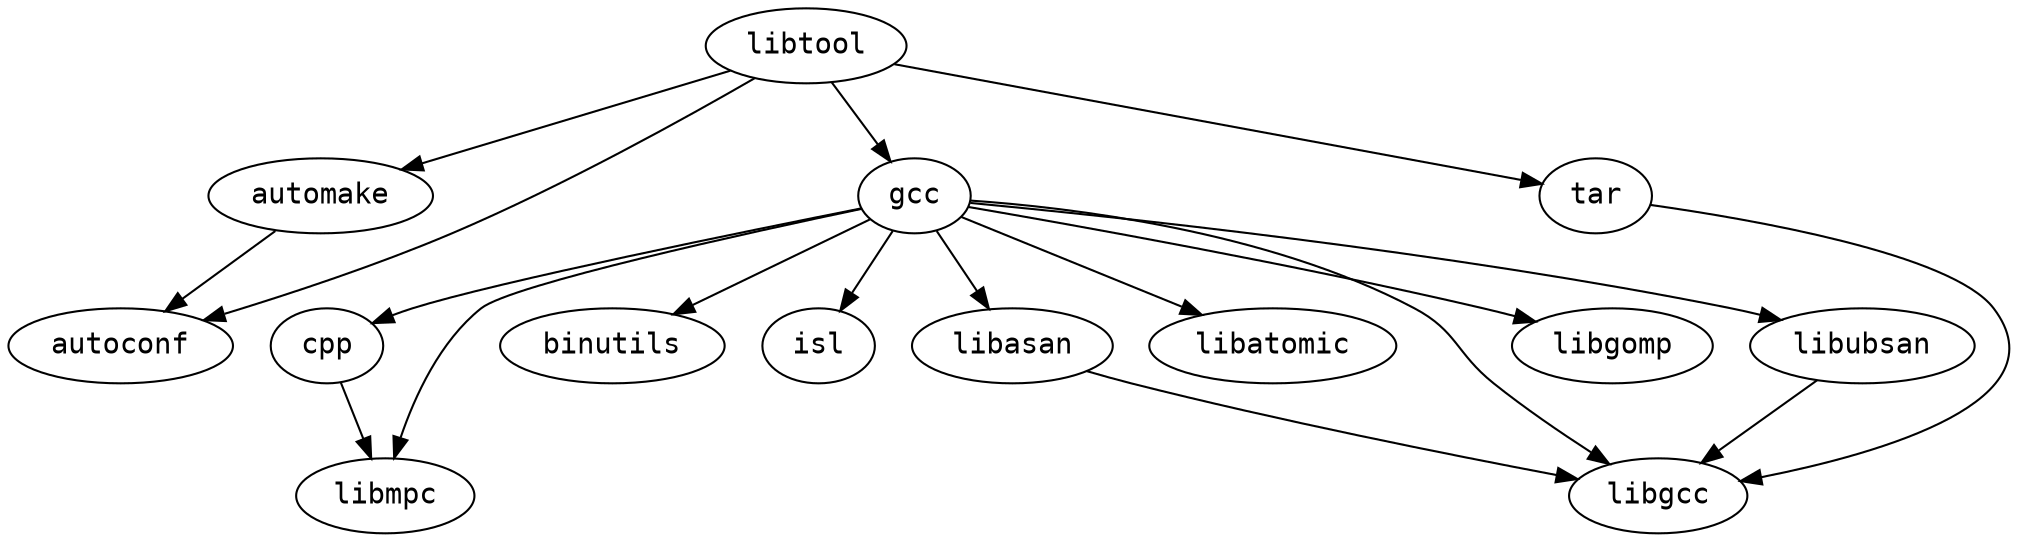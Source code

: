 strict digraph G {
node [fontname=monospace];
  "automake" -> "autoconf";
  "cpp" -> "libmpc";
  "gcc" -> "binutils";
  "gcc" -> "cpp";
  "gcc" -> "isl";
  "gcc" -> "libasan";
  "gcc" -> "libatomic";
  "gcc" -> "libgcc";
  "gcc" -> "libgomp";
  "gcc" -> "libmpc";
  "gcc" -> "libubsan";
  "libasan" -> "libgcc";
  "libtool" -> "autoconf";
  "libtool" -> "automake";
  "libtool" -> "gcc";
  "libtool" -> "tar";
  "libubsan" -> "libgcc";
  "tar" -> "libgcc";
}
